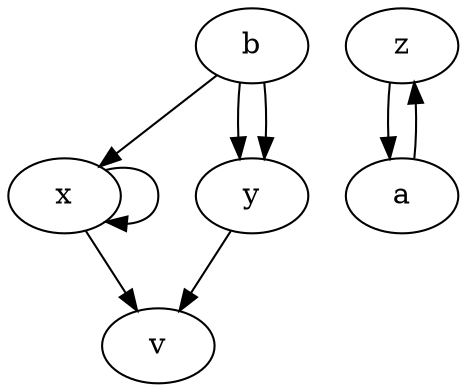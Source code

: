 
digraph G {
	v;
	b;
	x;
	z;
	a;
	y;
	b -> y;
	b -> y;
	y -> v;
	z -> a;
	x -> x;
	b -> x;
	x -> v;
	a -> z;
}